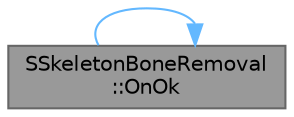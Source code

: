 digraph "SSkeletonBoneRemoval::OnOk"
{
 // INTERACTIVE_SVG=YES
 // LATEX_PDF_SIZE
  bgcolor="transparent";
  edge [fontname=Helvetica,fontsize=10,labelfontname=Helvetica,labelfontsize=10];
  node [fontname=Helvetica,fontsize=10,shape=box,height=0.2,width=0.4];
  rankdir="LR";
  Node1 [id="Node000001",label="SSkeletonBoneRemoval\l::OnOk",height=0.2,width=0.4,color="gray40", fillcolor="grey60", style="filled", fontcolor="black",tooltip="Button Handlers."];
  Node1 -> Node1 [id="edge1_Node000001_Node000001",color="steelblue1",style="solid",tooltip=" "];
}
